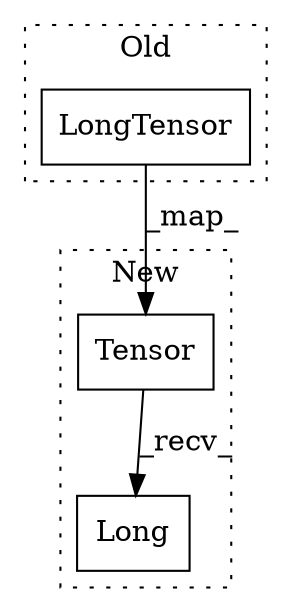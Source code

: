 digraph G {
subgraph cluster0 {
1 [label="LongTensor" a="32" s="3083,3103" l="11,1" shape="box"];
label = "Old";
style="dotted";
}
subgraph cluster1 {
2 [label="Tensor" a="32" s="2948,2964" l="7,1" shape="box"];
3 [label="Long" a="32" s="2981" l="6" shape="box"];
label = "New";
style="dotted";
}
1 -> 2 [label="_map_"];
2 -> 3 [label="_recv_"];
}